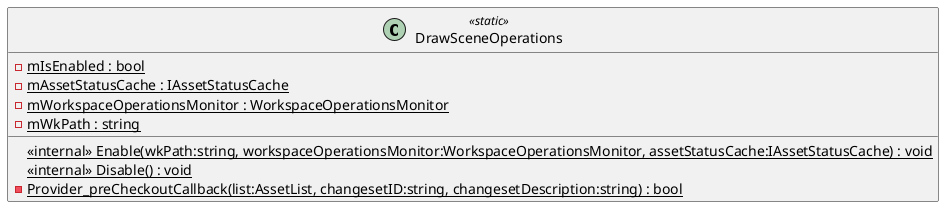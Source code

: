 @startuml
class DrawSceneOperations <<static>> {
    <<internal>> {static} Enable(wkPath:string, workspaceOperationsMonitor:WorkspaceOperationsMonitor, assetStatusCache:IAssetStatusCache) : void
    <<internal>> {static} Disable() : void
    {static} - Provider_preCheckoutCallback(list:AssetList, changesetID:string, changesetDescription:string) : bool
    {static} - mIsEnabled : bool
    {static} - mAssetStatusCache : IAssetStatusCache
    {static} - mWorkspaceOperationsMonitor : WorkspaceOperationsMonitor
    {static} - mWkPath : string
}
@enduml
